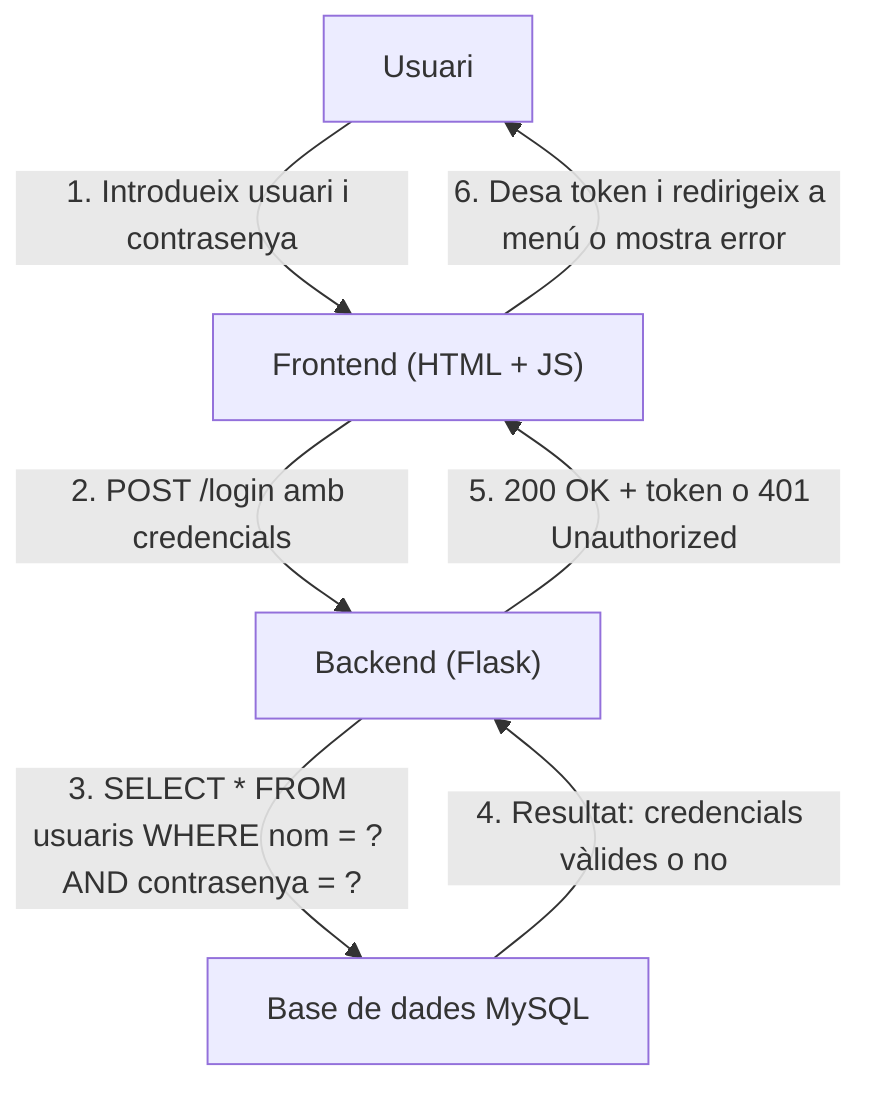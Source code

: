 graph TD
    Usuari["Usuari"]
    Frontend["Frontend (HTML + JS)"]
    Backend["Backend (Flask)"]
    BBDD["Base de dades MySQL"]

    Usuari -->|1. Introdueix usuari i contrasenya| Frontend
    Frontend -->|2. POST /login amb credencials| Backend
    Backend -->|3. SELECT * FROM usuaris WHERE nom = ? AND contrasenya = ?| BBDD
    BBDD -->|4. Resultat: credencials vàlides o no| Backend
    Backend -->|5. 200 OK + token o 401 Unauthorized| Frontend
    Frontend -->|6. Desa token i redirigeix a menú o mostra error| Usuari